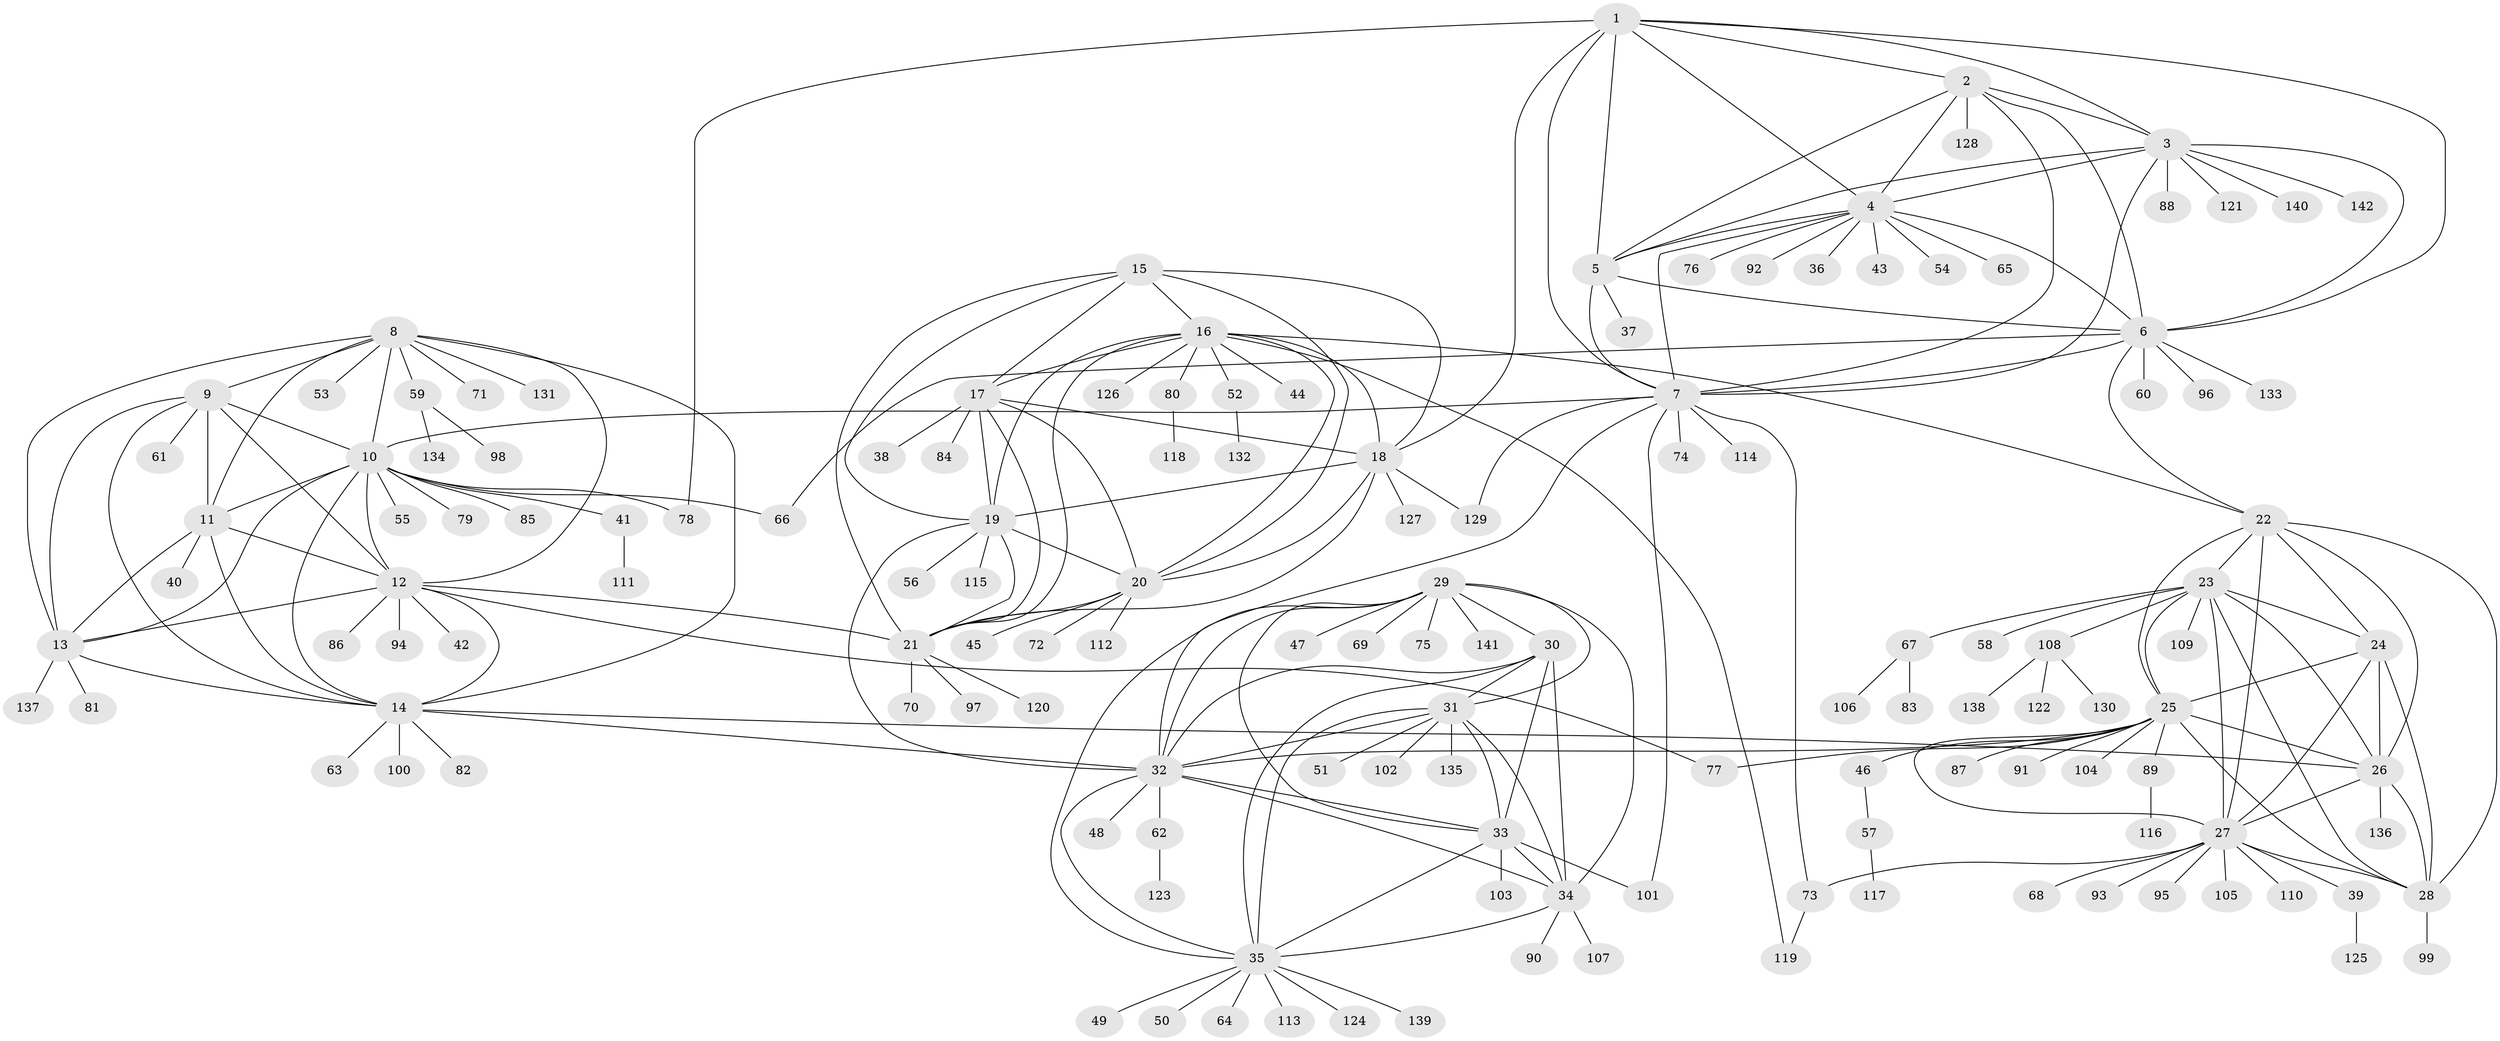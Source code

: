 // Generated by graph-tools (version 1.1) at 2025/02/03/09/25 03:02:45]
// undirected, 142 vertices, 229 edges
graph export_dot {
graph [start="1"]
  node [color=gray90,style=filled];
  1;
  2;
  3;
  4;
  5;
  6;
  7;
  8;
  9;
  10;
  11;
  12;
  13;
  14;
  15;
  16;
  17;
  18;
  19;
  20;
  21;
  22;
  23;
  24;
  25;
  26;
  27;
  28;
  29;
  30;
  31;
  32;
  33;
  34;
  35;
  36;
  37;
  38;
  39;
  40;
  41;
  42;
  43;
  44;
  45;
  46;
  47;
  48;
  49;
  50;
  51;
  52;
  53;
  54;
  55;
  56;
  57;
  58;
  59;
  60;
  61;
  62;
  63;
  64;
  65;
  66;
  67;
  68;
  69;
  70;
  71;
  72;
  73;
  74;
  75;
  76;
  77;
  78;
  79;
  80;
  81;
  82;
  83;
  84;
  85;
  86;
  87;
  88;
  89;
  90;
  91;
  92;
  93;
  94;
  95;
  96;
  97;
  98;
  99;
  100;
  101;
  102;
  103;
  104;
  105;
  106;
  107;
  108;
  109;
  110;
  111;
  112;
  113;
  114;
  115;
  116;
  117;
  118;
  119;
  120;
  121;
  122;
  123;
  124;
  125;
  126;
  127;
  128;
  129;
  130;
  131;
  132;
  133;
  134;
  135;
  136;
  137;
  138;
  139;
  140;
  141;
  142;
  1 -- 2;
  1 -- 3;
  1 -- 4;
  1 -- 5;
  1 -- 6;
  1 -- 7;
  1 -- 18;
  1 -- 78;
  2 -- 3;
  2 -- 4;
  2 -- 5;
  2 -- 6;
  2 -- 7;
  2 -- 128;
  3 -- 4;
  3 -- 5;
  3 -- 6;
  3 -- 7;
  3 -- 88;
  3 -- 121;
  3 -- 140;
  3 -- 142;
  4 -- 5;
  4 -- 6;
  4 -- 7;
  4 -- 36;
  4 -- 43;
  4 -- 54;
  4 -- 65;
  4 -- 76;
  4 -- 92;
  5 -- 6;
  5 -- 7;
  5 -- 37;
  6 -- 7;
  6 -- 22;
  6 -- 60;
  6 -- 66;
  6 -- 96;
  6 -- 133;
  7 -- 10;
  7 -- 32;
  7 -- 73;
  7 -- 74;
  7 -- 101;
  7 -- 114;
  7 -- 129;
  8 -- 9;
  8 -- 10;
  8 -- 11;
  8 -- 12;
  8 -- 13;
  8 -- 14;
  8 -- 53;
  8 -- 59;
  8 -- 71;
  8 -- 131;
  9 -- 10;
  9 -- 11;
  9 -- 12;
  9 -- 13;
  9 -- 14;
  9 -- 61;
  10 -- 11;
  10 -- 12;
  10 -- 13;
  10 -- 14;
  10 -- 41;
  10 -- 55;
  10 -- 66;
  10 -- 78;
  10 -- 79;
  10 -- 85;
  11 -- 12;
  11 -- 13;
  11 -- 14;
  11 -- 40;
  12 -- 13;
  12 -- 14;
  12 -- 21;
  12 -- 42;
  12 -- 77;
  12 -- 86;
  12 -- 94;
  13 -- 14;
  13 -- 81;
  13 -- 137;
  14 -- 26;
  14 -- 32;
  14 -- 63;
  14 -- 82;
  14 -- 100;
  15 -- 16;
  15 -- 17;
  15 -- 18;
  15 -- 19;
  15 -- 20;
  15 -- 21;
  16 -- 17;
  16 -- 18;
  16 -- 19;
  16 -- 20;
  16 -- 21;
  16 -- 22;
  16 -- 44;
  16 -- 52;
  16 -- 80;
  16 -- 119;
  16 -- 126;
  17 -- 18;
  17 -- 19;
  17 -- 20;
  17 -- 21;
  17 -- 38;
  17 -- 84;
  18 -- 19;
  18 -- 20;
  18 -- 21;
  18 -- 127;
  18 -- 129;
  19 -- 20;
  19 -- 21;
  19 -- 32;
  19 -- 56;
  19 -- 115;
  20 -- 21;
  20 -- 45;
  20 -- 72;
  20 -- 112;
  21 -- 70;
  21 -- 97;
  21 -- 120;
  22 -- 23;
  22 -- 24;
  22 -- 25;
  22 -- 26;
  22 -- 27;
  22 -- 28;
  23 -- 24;
  23 -- 25;
  23 -- 26;
  23 -- 27;
  23 -- 28;
  23 -- 58;
  23 -- 67;
  23 -- 108;
  23 -- 109;
  24 -- 25;
  24 -- 26;
  24 -- 27;
  24 -- 28;
  25 -- 26;
  25 -- 27;
  25 -- 28;
  25 -- 32;
  25 -- 46;
  25 -- 77;
  25 -- 87;
  25 -- 89;
  25 -- 91;
  25 -- 104;
  26 -- 27;
  26 -- 28;
  26 -- 136;
  27 -- 28;
  27 -- 39;
  27 -- 68;
  27 -- 73;
  27 -- 93;
  27 -- 95;
  27 -- 105;
  27 -- 110;
  28 -- 99;
  29 -- 30;
  29 -- 31;
  29 -- 32;
  29 -- 33;
  29 -- 34;
  29 -- 35;
  29 -- 47;
  29 -- 69;
  29 -- 75;
  29 -- 141;
  30 -- 31;
  30 -- 32;
  30 -- 33;
  30 -- 34;
  30 -- 35;
  31 -- 32;
  31 -- 33;
  31 -- 34;
  31 -- 35;
  31 -- 51;
  31 -- 102;
  31 -- 135;
  32 -- 33;
  32 -- 34;
  32 -- 35;
  32 -- 48;
  32 -- 62;
  33 -- 34;
  33 -- 35;
  33 -- 101;
  33 -- 103;
  34 -- 35;
  34 -- 90;
  34 -- 107;
  35 -- 49;
  35 -- 50;
  35 -- 64;
  35 -- 113;
  35 -- 124;
  35 -- 139;
  39 -- 125;
  41 -- 111;
  46 -- 57;
  52 -- 132;
  57 -- 117;
  59 -- 98;
  59 -- 134;
  62 -- 123;
  67 -- 83;
  67 -- 106;
  73 -- 119;
  80 -- 118;
  89 -- 116;
  108 -- 122;
  108 -- 130;
  108 -- 138;
}
